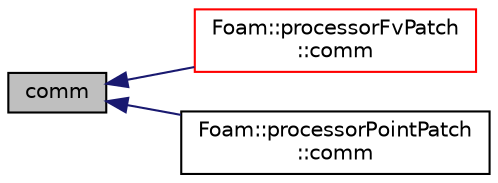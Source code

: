 digraph "comm"
{
  bgcolor="transparent";
  edge [fontname="Helvetica",fontsize="10",labelfontname="Helvetica",labelfontsize="10"];
  node [fontname="Helvetica",fontsize="10",shape=record];
  rankdir="LR";
  Node1 [label="comm",height=0.2,width=0.4,color="black", fillcolor="grey75", style="filled", fontcolor="black"];
  Node1 -> Node2 [dir="back",color="midnightblue",fontsize="10",style="solid",fontname="Helvetica"];
  Node2 [label="Foam::processorFvPatch\l::comm",height=0.2,width=0.4,color="red",URL="$a01986.html#a78f745e51971efb00534e45bf2ecd9b2",tooltip="Return communicator used for comms. "];
  Node1 -> Node3 [dir="back",color="midnightblue",fontsize="10",style="solid",fontname="Helvetica"];
  Node3 [label="Foam::processorPointPatch\l::comm",height=0.2,width=0.4,color="black",URL="$a01994.html#a78f745e51971efb00534e45bf2ecd9b2",tooltip="Return communicator used for communication. "];
}

